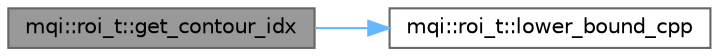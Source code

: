 digraph "mqi::roi_t::get_contour_idx"
{
 // LATEX_PDF_SIZE
  bgcolor="transparent";
  edge [fontname=Helvetica,fontsize=10,labelfontname=Helvetica,labelfontsize=10];
  node [fontname=Helvetica,fontsize=10,shape=box,height=0.2,width=0.4];
  rankdir="LR";
  Node1 [id="Node000001",label="mqi::roi_t::get_contour_idx",height=0.2,width=0.4,color="gray40", fillcolor="grey60", style="filled", fontcolor="black",tooltip="Calculates the ROI mask index for a transport index using the CONTOUR (run-length-encoded) method."];
  Node1 -> Node2 [id="edge1_Node000001_Node000002",color="steelblue1",style="solid",tooltip=" "];
  Node2 [id="Node000002",label="mqi::roi_t::lower_bound_cpp",height=0.2,width=0.4,color="grey40", fillcolor="white", style="filled",URL="$classmqi_1_1roi__t.html#a2aeb34103c1b74ae019ea7215991c81b",tooltip="A custom binary search implementation to find the lower bound of a value in the start_ array."];
}
